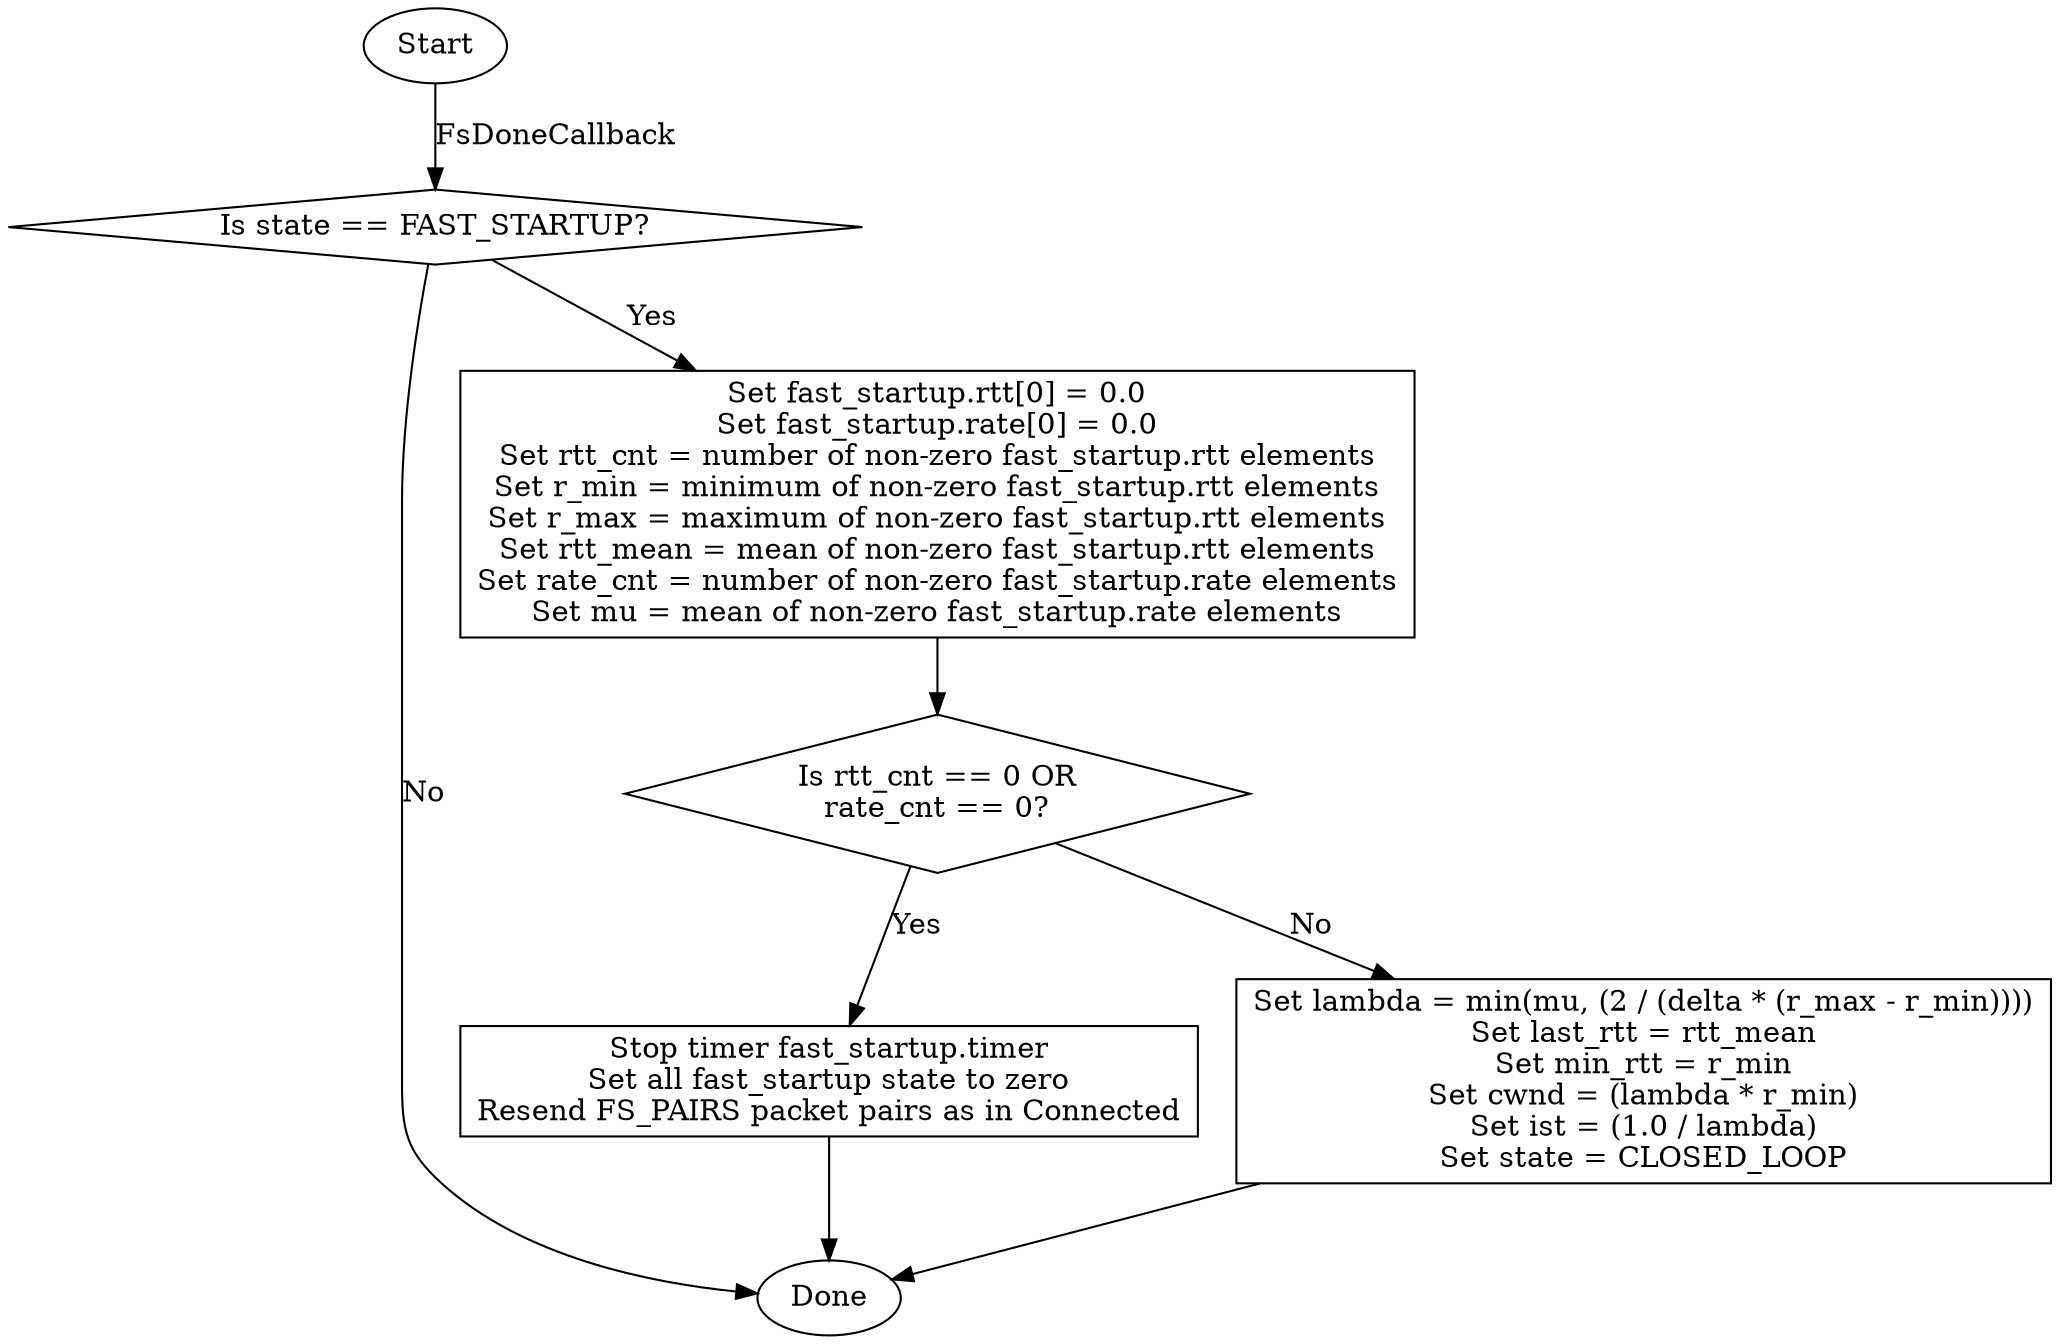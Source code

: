 digraph sliq_copa2_fsdonecallback {
    strt [ shape = ellipse, label = "Start" ];
    done [ shape = ellipse, label = "Done" ];
    blk1 [ shape = box,     label = "Set fast_startup.rtt[0] = 0.0\nSet fast_startup.rate[0] = 0.0\nSet rtt_cnt = number of non-zero fast_startup.rtt elements\nSet r_min = minimum of non-zero fast_startup.rtt elements\nSet r_max = maximum of non-zero fast_startup.rtt elements\nSet rtt_mean = mean of non-zero fast_startup.rtt elements\nSet rate_cnt = number of non-zero fast_startup.rate elements\nSet mu = mean of non-zero fast_startup.rate elements" ];
    blk2 [ shape = box,     label = "Stop timer fast_startup.timer\nSet all fast_startup state to zero\nResend FS_PAIRS packet pairs as in Connected" ];
    blk3 [ shape = box,     label = "Set lambda = min(mu, (2 / (delta * (r_max - r_min))))\nSet last_rtt = rtt_mean\nSet min_rtt = r_min\nSet cwnd = (lambda * r_min)\nSet ist = (1.0 / lambda)\nSet state = CLOSED_LOOP" ];
    dsc1 [ shape = diamond, label = "Is state == FAST_STARTUP?" ];
    dsc2 [ shape = diamond, label = "Is rtt_cnt == 0 OR\nrate_cnt == 0?" ];

    strt -> dsc1 [ label = "FsDoneCallback" ];
    dsc1 -> blk1 [ label = "Yes" ];
    dsc1 -> done [ label = "No" ];
    blk1 -> dsc2;
    dsc2 -> blk2 [ label = "Yes" ];
    dsc2 -> blk3 [ label = "No" ];
    blk2 -> done;
    blk3 -> done;
}
